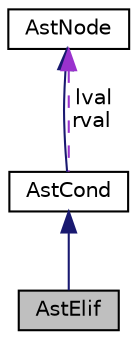 digraph "AstElif"
{
  edge [fontname="Helvetica",fontsize="10",labelfontname="Helvetica",labelfontsize="10"];
  node [fontname="Helvetica",fontsize="10",shape=record];
  Node3 [label="AstElif",height=0.2,width=0.4,color="black", fillcolor="grey75", style="filled", fontcolor="black"];
  Node4 -> Node3 [dir="back",color="midnightblue",fontsize="10",style="solid",fontname="Helvetica"];
  Node4 [label="AstCond",height=0.2,width=0.4,color="black", fillcolor="white", style="filled",URL="$classAstCond.html"];
  Node5 -> Node4 [dir="back",color="midnightblue",fontsize="10",style="solid",fontname="Helvetica"];
  Node5 [label="AstNode",height=0.2,width=0.4,color="black", fillcolor="white", style="filled",URL="$classAstNode.html"];
  Node5 -> Node4 [dir="back",color="darkorchid3",fontsize="10",style="dashed",label=" lval\nrval" ,fontname="Helvetica"];
}
